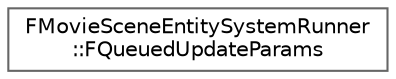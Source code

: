 digraph "Graphical Class Hierarchy"
{
 // INTERACTIVE_SVG=YES
 // LATEX_PDF_SIZE
  bgcolor="transparent";
  edge [fontname=Helvetica,fontsize=10,labelfontname=Helvetica,labelfontsize=10];
  node [fontname=Helvetica,fontsize=10,shape=box,height=0.2,width=0.4];
  rankdir="LR";
  Node0 [id="Node000000",label="FMovieSceneEntitySystemRunner\l::FQueuedUpdateParams",height=0.2,width=0.4,color="grey40", fillcolor="white", style="filled",URL="$d2/d26/structFMovieSceneEntitySystemRunner_1_1FQueuedUpdateParams.html",tooltip=" "];
}
